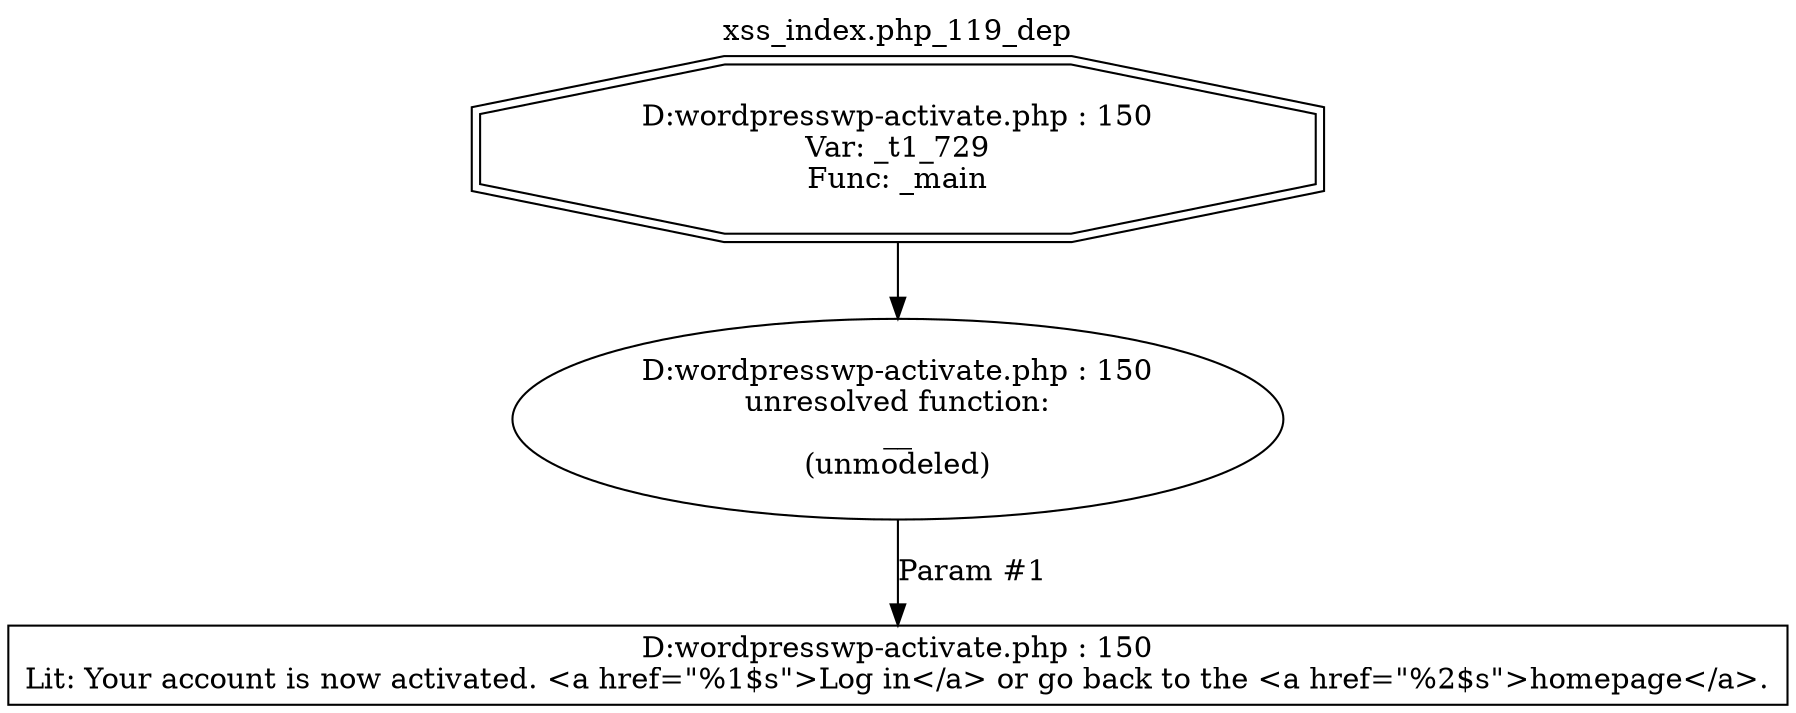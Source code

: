 digraph cfg {
  label="xss_index.php_119_dep";
  labelloc=t;
  n1 [shape=doubleoctagon, label="D:\wordpress\wp-activate.php : 150\nVar: _t1_729\nFunc: _main\n"];
  n2 [shape=ellipse, label="D:\wordpress\wp-activate.php : 150\nunresolved function:\n__\n(unmodeled)\n"];
  n3 [shape=box, label="D:\wordpress\wp-activate.php : 150\nLit: Your account is now activated. <a href=\"%1$s\">Log in</a> or go back to the <a href=\"%2$s\">homepage</a>.\n"];
  n1 -> n2;
  n2 -> n3[label="Param #1"];
}
